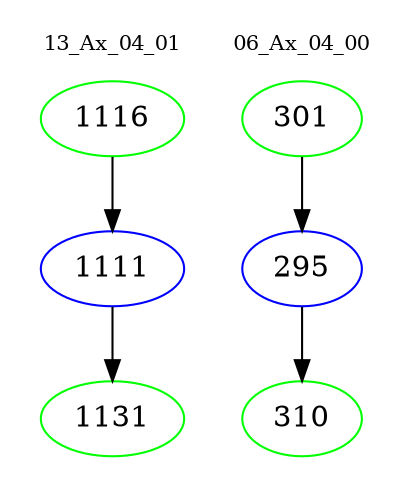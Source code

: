 digraph{
subgraph cluster_0 {
color = white
label = "13_Ax_04_01";
fontsize=10;
T0_1116 [label="1116", color="green"]
T0_1116 -> T0_1111 [color="black"]
T0_1111 [label="1111", color="blue"]
T0_1111 -> T0_1131 [color="black"]
T0_1131 [label="1131", color="green"]
}
subgraph cluster_1 {
color = white
label = "06_Ax_04_00";
fontsize=10;
T1_301 [label="301", color="green"]
T1_301 -> T1_295 [color="black"]
T1_295 [label="295", color="blue"]
T1_295 -> T1_310 [color="black"]
T1_310 [label="310", color="green"]
}
}
